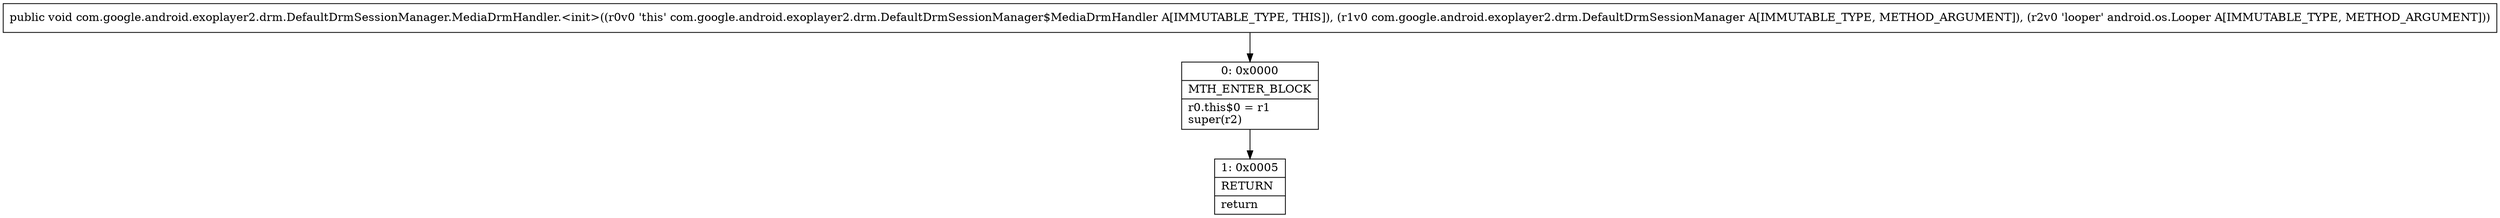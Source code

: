 digraph "CFG forcom.google.android.exoplayer2.drm.DefaultDrmSessionManager.MediaDrmHandler.\<init\>(Lcom\/google\/android\/exoplayer2\/drm\/DefaultDrmSessionManager;Landroid\/os\/Looper;)V" {
Node_0 [shape=record,label="{0\:\ 0x0000|MTH_ENTER_BLOCK\l|r0.this$0 = r1\lsuper(r2)\l}"];
Node_1 [shape=record,label="{1\:\ 0x0005|RETURN\l|return\l}"];
MethodNode[shape=record,label="{public void com.google.android.exoplayer2.drm.DefaultDrmSessionManager.MediaDrmHandler.\<init\>((r0v0 'this' com.google.android.exoplayer2.drm.DefaultDrmSessionManager$MediaDrmHandler A[IMMUTABLE_TYPE, THIS]), (r1v0 com.google.android.exoplayer2.drm.DefaultDrmSessionManager A[IMMUTABLE_TYPE, METHOD_ARGUMENT]), (r2v0 'looper' android.os.Looper A[IMMUTABLE_TYPE, METHOD_ARGUMENT])) }"];
MethodNode -> Node_0;
Node_0 -> Node_1;
}

